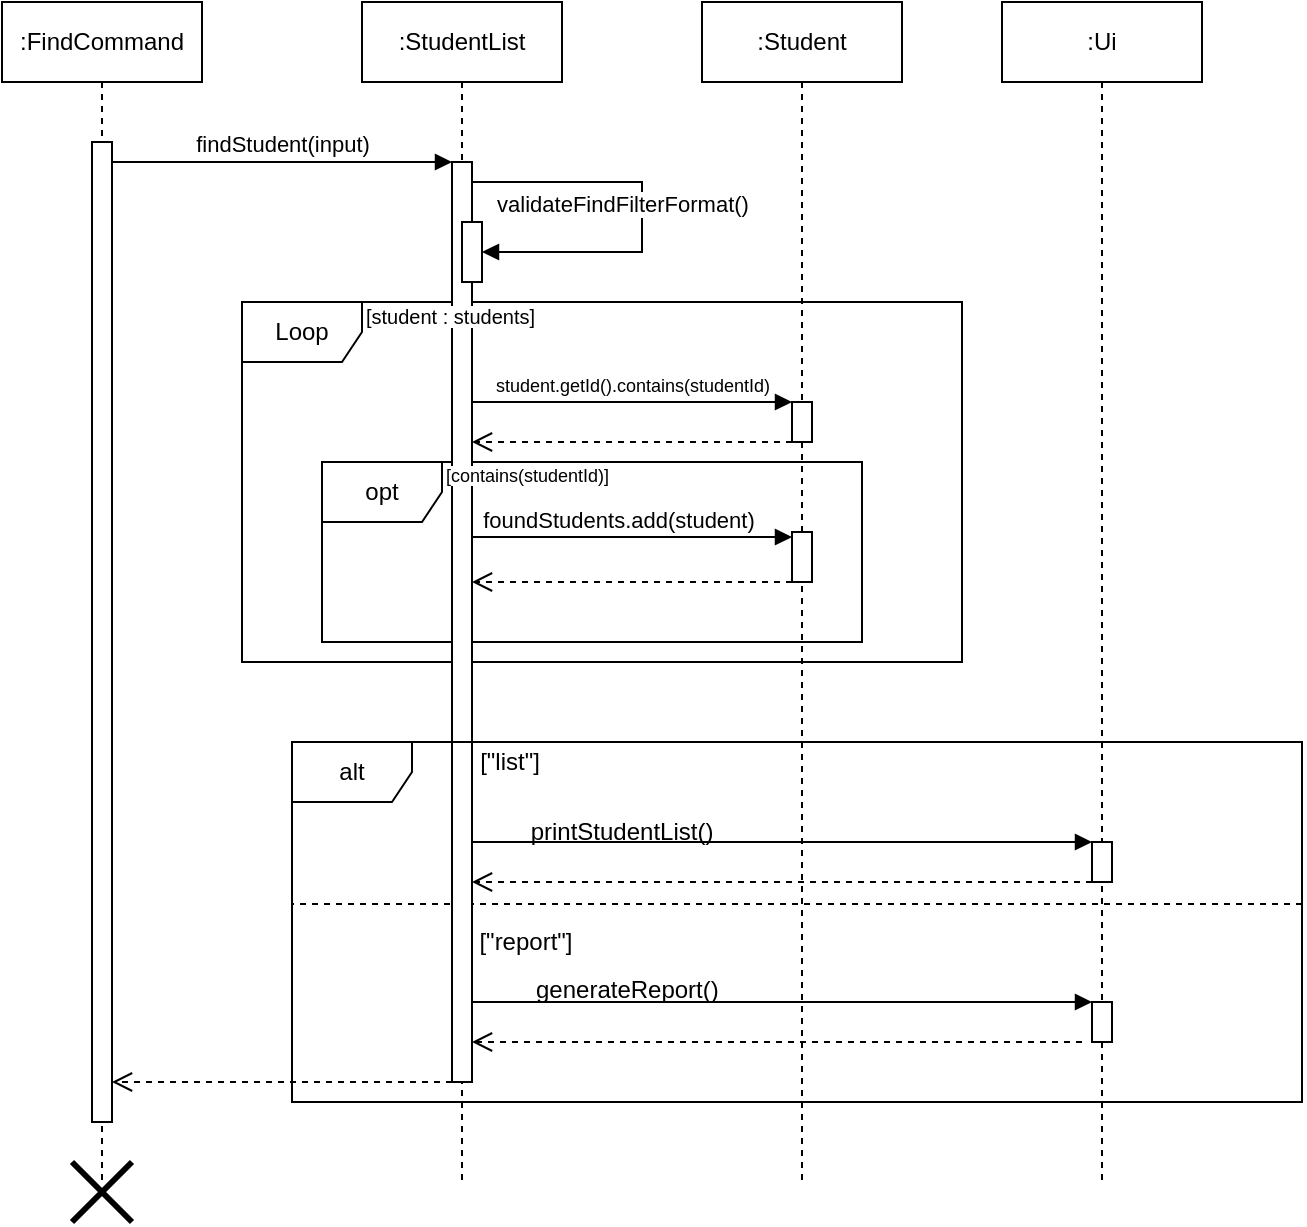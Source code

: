 <mxfile version="24.8.3">
  <diagram name="Page-1" id="2YBvvXClWsGukQMizWep">
    <mxGraphModel dx="794" dy="412" grid="1" gridSize="10" guides="1" tooltips="1" connect="1" arrows="1" fold="1" page="1" pageScale="1" pageWidth="850" pageHeight="1100" math="0" shadow="0">
      <root>
        <mxCell id="0" />
        <mxCell id="1" parent="0" />
        <mxCell id="WVKRIeredMOnScrXRFPX-44" value="" style="endArrow=none;dashed=1;html=1;rounded=0;exitX=1;exitY=0.45;exitDx=0;exitDy=0;exitPerimeter=0;entryX=-0.001;entryY=0.45;entryDx=0;entryDy=0;entryPerimeter=0;" edge="1" parent="1" source="WVKRIeredMOnScrXRFPX-36" target="WVKRIeredMOnScrXRFPX-36">
          <mxGeometry width="50" height="50" relative="1" as="geometry">
            <mxPoint x="380" y="535" as="sourcePoint" />
            <mxPoint x="190" y="510" as="targetPoint" />
          </mxGeometry>
        </mxCell>
        <mxCell id="WVKRIeredMOnScrXRFPX-26" value="opt" style="shape=umlFrame;whiteSpace=wrap;html=1;pointerEvents=0;" vertex="1" parent="1">
          <mxGeometry x="200" y="270" width="270" height="90" as="geometry" />
        </mxCell>
        <mxCell id="WVKRIeredMOnScrXRFPX-17" value="Loop" style="shape=umlFrame;whiteSpace=wrap;html=1;pointerEvents=0;" vertex="1" parent="1">
          <mxGeometry x="160" y="190" width="360" height="180" as="geometry" />
        </mxCell>
        <mxCell id="aM9ryv3xv72pqoxQDRHE-1" value=":FindCommand" style="shape=umlLifeline;perimeter=lifelinePerimeter;whiteSpace=wrap;html=1;container=0;dropTarget=0;collapsible=0;recursiveResize=0;outlineConnect=0;portConstraint=eastwest;newEdgeStyle={&quot;edgeStyle&quot;:&quot;elbowEdgeStyle&quot;,&quot;elbow&quot;:&quot;vertical&quot;,&quot;curved&quot;:0,&quot;rounded&quot;:0};" parent="1" vertex="1">
          <mxGeometry x="40" y="40" width="100" height="590" as="geometry" />
        </mxCell>
        <mxCell id="aM9ryv3xv72pqoxQDRHE-2" value="" style="html=1;points=[];perimeter=orthogonalPerimeter;outlineConnect=0;targetShapes=umlLifeline;portConstraint=eastwest;newEdgeStyle={&quot;edgeStyle&quot;:&quot;elbowEdgeStyle&quot;,&quot;elbow&quot;:&quot;vertical&quot;,&quot;curved&quot;:0,&quot;rounded&quot;:0};" parent="aM9ryv3xv72pqoxQDRHE-1" vertex="1">
          <mxGeometry x="45" y="70" width="10" height="490" as="geometry" />
        </mxCell>
        <mxCell id="aM9ryv3xv72pqoxQDRHE-5" value=":StudentList" style="shape=umlLifeline;perimeter=lifelinePerimeter;whiteSpace=wrap;html=1;container=0;dropTarget=0;collapsible=0;recursiveResize=0;outlineConnect=0;portConstraint=eastwest;newEdgeStyle={&quot;edgeStyle&quot;:&quot;elbowEdgeStyle&quot;,&quot;elbow&quot;:&quot;vertical&quot;,&quot;curved&quot;:0,&quot;rounded&quot;:0};" parent="1" vertex="1">
          <mxGeometry x="220" y="40" width="100" height="590" as="geometry" />
        </mxCell>
        <mxCell id="WVKRIeredMOnScrXRFPX-2" value="validateFindFilterFormat()" style="html=1;verticalAlign=bottom;endArrow=block;edgeStyle=elbowEdgeStyle;elbow=vertical;curved=0;rounded=0;" edge="1" parent="aM9ryv3xv72pqoxQDRHE-5" source="aM9ryv3xv72pqoxQDRHE-6" target="WVKRIeredMOnScrXRFPX-1">
          <mxGeometry x="0.05" y="-10" relative="1" as="geometry">
            <mxPoint x="60" y="90" as="sourcePoint" />
            <Array as="points">
              <mxPoint x="140" y="90" />
            </Array>
            <mxPoint x="140" y="150" as="targetPoint" />
            <mxPoint as="offset" />
          </mxGeometry>
        </mxCell>
        <mxCell id="aM9ryv3xv72pqoxQDRHE-6" value="" style="html=1;points=[];perimeter=orthogonalPerimeter;outlineConnect=0;targetShapes=umlLifeline;portConstraint=eastwest;newEdgeStyle={&quot;edgeStyle&quot;:&quot;elbowEdgeStyle&quot;,&quot;elbow&quot;:&quot;vertical&quot;,&quot;curved&quot;:0,&quot;rounded&quot;:0};" parent="aM9ryv3xv72pqoxQDRHE-5" vertex="1">
          <mxGeometry x="45" y="80" width="10" height="460" as="geometry" />
        </mxCell>
        <mxCell id="WVKRIeredMOnScrXRFPX-1" value="" style="html=1;points=[];perimeter=orthogonalPerimeter;outlineConnect=0;targetShapes=umlLifeline;portConstraint=eastwest;newEdgeStyle={&quot;edgeStyle&quot;:&quot;elbowEdgeStyle&quot;,&quot;elbow&quot;:&quot;vertical&quot;,&quot;curved&quot;:0,&quot;rounded&quot;:0};" vertex="1" parent="aM9ryv3xv72pqoxQDRHE-5">
          <mxGeometry x="50" y="110" width="10" height="30" as="geometry" />
        </mxCell>
        <mxCell id="aM9ryv3xv72pqoxQDRHE-7" value="findStudent(input)" style="html=1;verticalAlign=bottom;endArrow=block;edgeStyle=elbowEdgeStyle;elbow=vertical;curved=0;rounded=0;" parent="1" source="aM9ryv3xv72pqoxQDRHE-2" target="aM9ryv3xv72pqoxQDRHE-6" edge="1">
          <mxGeometry relative="1" as="geometry">
            <mxPoint x="195" y="130" as="sourcePoint" />
            <Array as="points">
              <mxPoint x="180" y="120" />
            </Array>
          </mxGeometry>
        </mxCell>
        <mxCell id="aM9ryv3xv72pqoxQDRHE-8" value="" style="html=1;verticalAlign=bottom;endArrow=open;dashed=1;endSize=8;edgeStyle=elbowEdgeStyle;elbow=vertical;curved=0;rounded=0;" parent="1" source="aM9ryv3xv72pqoxQDRHE-6" target="aM9ryv3xv72pqoxQDRHE-2" edge="1">
          <mxGeometry relative="1" as="geometry">
            <mxPoint x="100" y="580" as="targetPoint" />
            <Array as="points">
              <mxPoint x="185" y="580" />
            </Array>
            <mxPoint x="260" y="580" as="sourcePoint" />
          </mxGeometry>
        </mxCell>
        <mxCell id="WVKRIeredMOnScrXRFPX-3" value=":Student" style="shape=umlLifeline;perimeter=lifelinePerimeter;whiteSpace=wrap;html=1;container=0;dropTarget=0;collapsible=0;recursiveResize=0;outlineConnect=0;portConstraint=eastwest;newEdgeStyle={&quot;edgeStyle&quot;:&quot;elbowEdgeStyle&quot;,&quot;elbow&quot;:&quot;vertical&quot;,&quot;curved&quot;:0,&quot;rounded&quot;:0};" vertex="1" parent="1">
          <mxGeometry x="390" y="40" width="100" height="590" as="geometry" />
        </mxCell>
        <mxCell id="WVKRIeredMOnScrXRFPX-4" value="" style="html=1;points=[];perimeter=orthogonalPerimeter;outlineConnect=0;targetShapes=umlLifeline;portConstraint=eastwest;newEdgeStyle={&quot;edgeStyle&quot;:&quot;elbowEdgeStyle&quot;,&quot;elbow&quot;:&quot;vertical&quot;,&quot;curved&quot;:0,&quot;rounded&quot;:0};" vertex="1" parent="WVKRIeredMOnScrXRFPX-3">
          <mxGeometry x="45" y="200" width="10" height="20" as="geometry" />
        </mxCell>
        <mxCell id="WVKRIeredMOnScrXRFPX-50" value="" style="html=1;points=[];perimeter=orthogonalPerimeter;outlineConnect=0;targetShapes=umlLifeline;portConstraint=eastwest;newEdgeStyle={&quot;edgeStyle&quot;:&quot;elbowEdgeStyle&quot;,&quot;elbow&quot;:&quot;vertical&quot;,&quot;curved&quot;:0,&quot;rounded&quot;:0};" vertex="1" parent="WVKRIeredMOnScrXRFPX-3">
          <mxGeometry x="45" y="265" width="10" height="25" as="geometry" />
        </mxCell>
        <mxCell id="WVKRIeredMOnScrXRFPX-7" value=":Ui" style="shape=umlLifeline;perimeter=lifelinePerimeter;whiteSpace=wrap;html=1;container=0;dropTarget=0;collapsible=0;recursiveResize=0;outlineConnect=0;portConstraint=eastwest;newEdgeStyle={&quot;edgeStyle&quot;:&quot;elbowEdgeStyle&quot;,&quot;elbow&quot;:&quot;vertical&quot;,&quot;curved&quot;:0,&quot;rounded&quot;:0};" vertex="1" parent="1">
          <mxGeometry x="540" y="40" width="100" height="590" as="geometry" />
        </mxCell>
        <mxCell id="WVKRIeredMOnScrXRFPX-8" value="" style="html=1;points=[];perimeter=orthogonalPerimeter;outlineConnect=0;targetShapes=umlLifeline;portConstraint=eastwest;newEdgeStyle={&quot;edgeStyle&quot;:&quot;elbowEdgeStyle&quot;,&quot;elbow&quot;:&quot;vertical&quot;,&quot;curved&quot;:0,&quot;rounded&quot;:0};" vertex="1" parent="WVKRIeredMOnScrXRFPX-7">
          <mxGeometry x="45" y="420" width="10" height="20" as="geometry" />
        </mxCell>
        <mxCell id="WVKRIeredMOnScrXRFPX-13" style="edgeStyle=orthogonalEdgeStyle;rounded=0;orthogonalLoop=1;jettySize=auto;html=1;exitX=0;exitY=0;exitDx=20;exitDy=0;exitPerimeter=0;" edge="1" parent="1">
          <mxGeometry relative="1" as="geometry">
            <mxPoint x="250" y="230" as="sourcePoint" />
            <mxPoint x="250" y="230" as="targetPoint" />
          </mxGeometry>
        </mxCell>
        <mxCell id="WVKRIeredMOnScrXRFPX-27" value="&lt;span style=&quot;font-size: 9px;&quot;&gt;student.getId().contains(studentId)&lt;/span&gt;" style="html=1;verticalAlign=bottom;endArrow=block;edgeStyle=elbowEdgeStyle;elbow=horizontal;curved=0;rounded=0;" edge="1" parent="1" source="aM9ryv3xv72pqoxQDRHE-6" target="WVKRIeredMOnScrXRFPX-4">
          <mxGeometry relative="1" as="geometry">
            <mxPoint x="290" y="240" as="sourcePoint" />
            <Array as="points">
              <mxPoint x="355" y="240" />
            </Array>
            <mxPoint x="430" y="240" as="targetPoint" />
          </mxGeometry>
        </mxCell>
        <mxCell id="WVKRIeredMOnScrXRFPX-31" value="" style="html=1;verticalAlign=bottom;endArrow=open;dashed=1;endSize=8;edgeStyle=elbowEdgeStyle;elbow=horizontal;curved=0;rounded=0;" edge="1" parent="1" source="WVKRIeredMOnScrXRFPX-4" target="aM9ryv3xv72pqoxQDRHE-6">
          <mxGeometry relative="1" as="geometry">
            <mxPoint x="272" y="260" as="targetPoint" />
            <Array as="points">
              <mxPoint x="359" y="260" />
            </Array>
            <mxPoint x="432" y="260" as="sourcePoint" />
          </mxGeometry>
        </mxCell>
        <mxCell id="WVKRIeredMOnScrXRFPX-34" value="foundStudents.add(student)" style="html=1;verticalAlign=bottom;endArrow=block;edgeStyle=elbowEdgeStyle;elbow=horizontal;curved=0;rounded=0;" edge="1" parent="1" target="WVKRIeredMOnScrXRFPX-50">
          <mxGeometry x="-0.088" relative="1" as="geometry">
            <mxPoint x="275" y="307.5" as="sourcePoint" />
            <Array as="points">
              <mxPoint x="335" y="307.5" />
            </Array>
            <mxPoint x="280" y="335" as="targetPoint" />
            <mxPoint as="offset" />
          </mxGeometry>
        </mxCell>
        <mxCell id="WVKRIeredMOnScrXRFPX-35" value="&lt;div style=&quot;text-align: center;&quot;&gt;&lt;font size=&quot;1&quot;&gt;&lt;span style=&quot;text-wrap-mode: nowrap; background-color: rgb(255, 255, 255);&quot;&gt;[student : students]&lt;/span&gt;&lt;/font&gt;&lt;/div&gt;" style="text;whiteSpace=wrap;html=1;" vertex="1" parent="1">
          <mxGeometry x="220" y="183" width="120" height="40" as="geometry" />
        </mxCell>
        <mxCell id="WVKRIeredMOnScrXRFPX-29" value="&lt;span style=&quot;color: rgb(0, 0, 0); font-family: Helvetica; font-size: 9px; font-style: normal; font-variant-ligatures: normal; font-variant-caps: normal; font-weight: 400; letter-spacing: normal; orphans: 2; text-align: center; text-indent: 0px; text-transform: none; widows: 2; word-spacing: 0px; -webkit-text-stroke-width: 0px; white-space: nowrap; background-color: rgb(255, 255, 255); text-decoration-thickness: initial; text-decoration-style: initial; text-decoration-color: initial; display: inline !important; float: none;&quot;&gt;[contains(studentId)]&lt;/span&gt;" style="text;whiteSpace=wrap;html=1;" vertex="1" parent="1">
          <mxGeometry x="260" y="262" width="90" height="30" as="geometry" />
        </mxCell>
        <mxCell id="WVKRIeredMOnScrXRFPX-36" value="alt" style="shape=umlFrame;whiteSpace=wrap;html=1;pointerEvents=0;" vertex="1" parent="1">
          <mxGeometry x="185" y="410" width="505" height="180" as="geometry" />
        </mxCell>
        <mxCell id="WVKRIeredMOnScrXRFPX-37" value="" style="shape=umlDestroy;whiteSpace=wrap;html=1;strokeWidth=3;targetShapes=umlLifeline;" vertex="1" parent="1">
          <mxGeometry x="75" y="620" width="30" height="30" as="geometry" />
        </mxCell>
        <mxCell id="WVKRIeredMOnScrXRFPX-38" value="" style="html=1;verticalAlign=bottom;endArrow=block;edgeStyle=elbowEdgeStyle;elbow=horizontal;curved=0;rounded=0;" edge="1" parent="1" source="aM9ryv3xv72pqoxQDRHE-6" target="WVKRIeredMOnScrXRFPX-8">
          <mxGeometry relative="1" as="geometry">
            <mxPoint x="280" y="460" as="sourcePoint" />
            <Array as="points">
              <mxPoint x="370" y="460" />
            </Array>
            <mxPoint x="590" y="460" as="targetPoint" />
          </mxGeometry>
        </mxCell>
        <mxCell id="WVKRIeredMOnScrXRFPX-39" value="printStudentList()" style="text;strokeColor=none;align=center;fillColor=none;html=1;verticalAlign=middle;whiteSpace=wrap;rounded=0;" vertex="1" parent="1">
          <mxGeometry x="320" y="440" width="60" height="30" as="geometry" />
        </mxCell>
        <mxCell id="WVKRIeredMOnScrXRFPX-41" value="[&quot;list&quot;]" style="text;strokeColor=none;align=center;fillColor=none;html=1;verticalAlign=middle;whiteSpace=wrap;rounded=0;" vertex="1" parent="1">
          <mxGeometry x="264" y="405" width="60" height="30" as="geometry" />
        </mxCell>
        <mxCell id="WVKRIeredMOnScrXRFPX-43" value="" style="html=1;verticalAlign=bottom;endArrow=open;dashed=1;endSize=8;edgeStyle=elbowEdgeStyle;elbow=horizontal;curved=0;rounded=0;" edge="1" parent="1" target="aM9ryv3xv72pqoxQDRHE-6">
          <mxGeometry relative="1" as="geometry">
            <mxPoint x="280" y="480" as="targetPoint" />
            <Array as="points">
              <mxPoint x="375" y="480" />
            </Array>
            <mxPoint x="585" y="480" as="sourcePoint" />
          </mxGeometry>
        </mxCell>
        <mxCell id="WVKRIeredMOnScrXRFPX-45" value="" style="html=1;verticalAlign=bottom;endArrow=block;edgeStyle=elbowEdgeStyle;elbow=horizontal;curved=0;rounded=0;" edge="1" parent="1" source="aM9ryv3xv72pqoxQDRHE-6" target="WVKRIeredMOnScrXRFPX-49">
          <mxGeometry relative="1" as="geometry">
            <mxPoint x="290" y="540" as="sourcePoint" />
            <Array as="points">
              <mxPoint x="355" y="540" />
            </Array>
            <mxPoint x="560" y="540" as="targetPoint" />
          </mxGeometry>
        </mxCell>
        <mxCell id="WVKRIeredMOnScrXRFPX-46" value="" style="html=1;verticalAlign=bottom;endArrow=open;dashed=1;endSize=8;edgeStyle=elbowEdgeStyle;elbow=horizontal;curved=0;rounded=0;" edge="1" parent="1" target="aM9ryv3xv72pqoxQDRHE-6">
          <mxGeometry relative="1" as="geometry">
            <mxPoint x="270" y="560" as="targetPoint" />
            <Array as="points">
              <mxPoint x="370" y="560" />
            </Array>
            <mxPoint x="580" y="560" as="sourcePoint" />
          </mxGeometry>
        </mxCell>
        <mxCell id="WVKRIeredMOnScrXRFPX-47" value="&lt;div style=&quot;text-align: center;&quot;&gt;&lt;span style=&quot;background-color: initial;&quot;&gt;generateReport()&lt;/span&gt;&lt;/div&gt;" style="text;whiteSpace=wrap;html=1;" vertex="1" parent="1">
          <mxGeometry x="305" y="520" width="120" height="40" as="geometry" />
        </mxCell>
        <mxCell id="WVKRIeredMOnScrXRFPX-48" value="[&quot;report&quot;]" style="text;strokeColor=none;align=center;fillColor=none;html=1;verticalAlign=middle;whiteSpace=wrap;rounded=0;" vertex="1" parent="1">
          <mxGeometry x="272" y="495" width="60" height="30" as="geometry" />
        </mxCell>
        <mxCell id="WVKRIeredMOnScrXRFPX-49" value="" style="html=1;points=[];perimeter=orthogonalPerimeter;outlineConnect=0;targetShapes=umlLifeline;portConstraint=eastwest;newEdgeStyle={&quot;edgeStyle&quot;:&quot;elbowEdgeStyle&quot;,&quot;elbow&quot;:&quot;vertical&quot;,&quot;curved&quot;:0,&quot;rounded&quot;:0};" vertex="1" parent="1">
          <mxGeometry x="585" y="540" width="10" height="20" as="geometry" />
        </mxCell>
        <mxCell id="WVKRIeredMOnScrXRFPX-51" value="" style="html=1;verticalAlign=bottom;endArrow=open;dashed=1;endSize=8;edgeStyle=elbowEdgeStyle;elbow=horizontal;curved=0;rounded=0;" edge="1" parent="1" target="aM9ryv3xv72pqoxQDRHE-6">
          <mxGeometry relative="1" as="geometry">
            <mxPoint x="272" y="330" as="targetPoint" />
            <Array as="points">
              <mxPoint x="356" y="330" />
            </Array>
            <mxPoint x="435" y="330" as="sourcePoint" />
          </mxGeometry>
        </mxCell>
      </root>
    </mxGraphModel>
  </diagram>
</mxfile>
